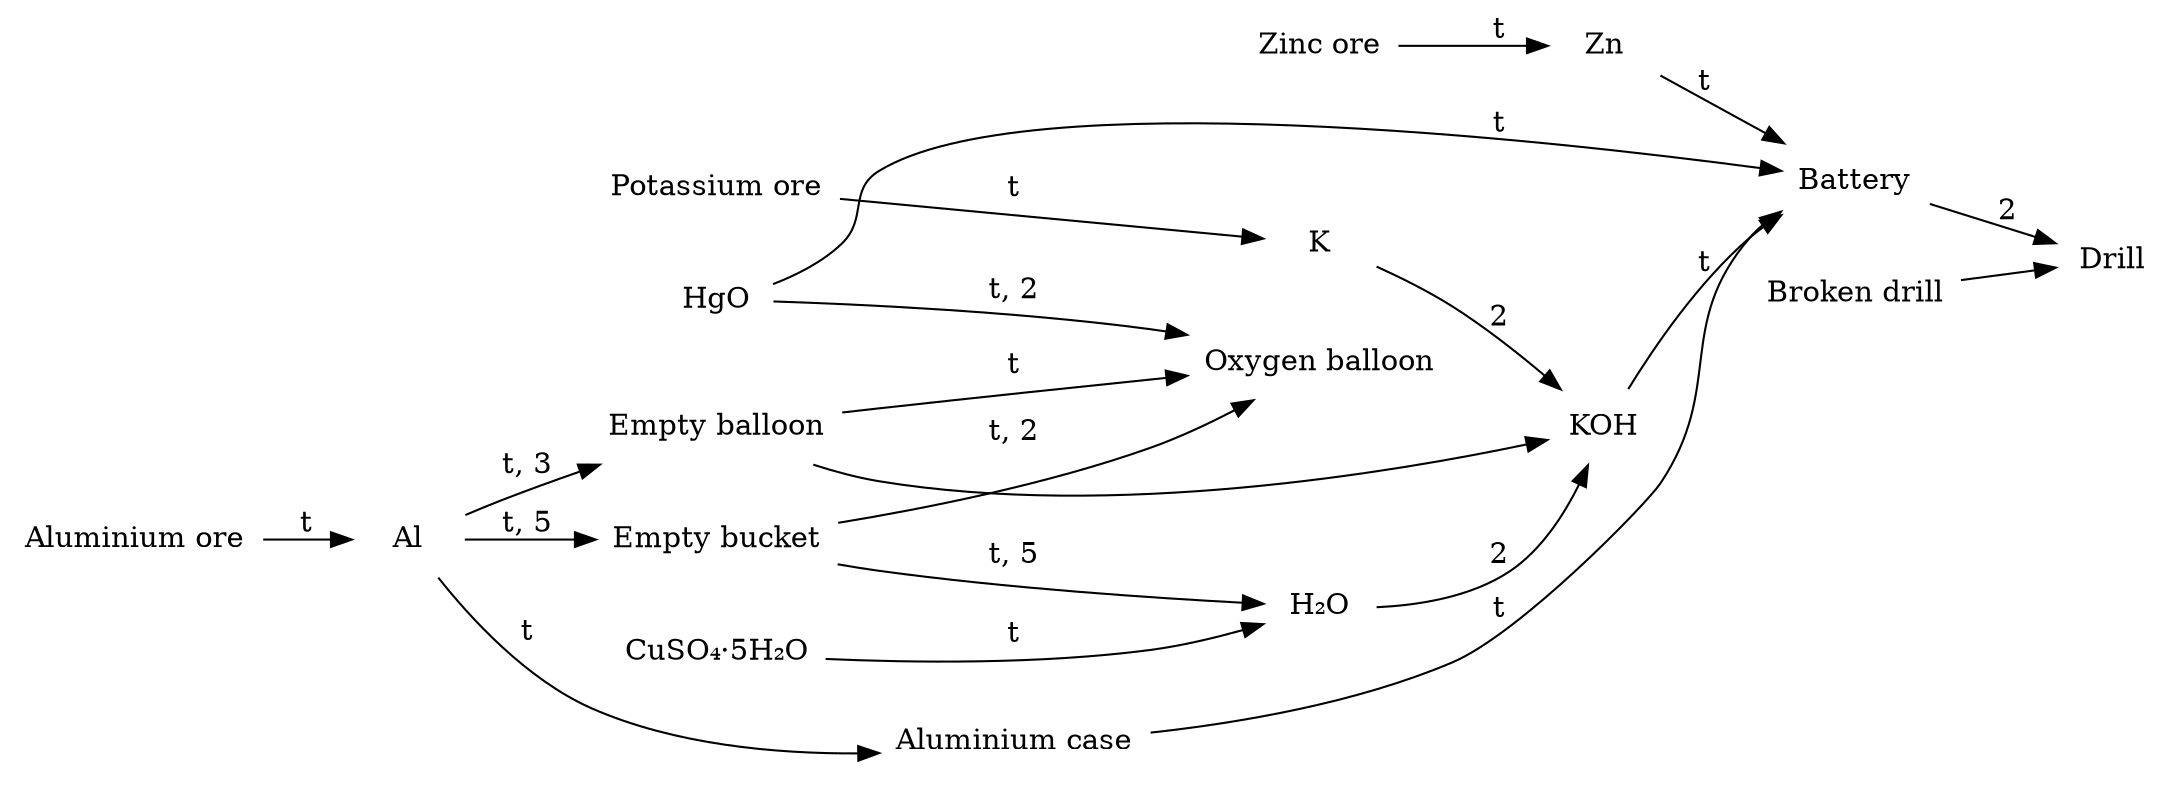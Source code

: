 digraph {
    rankdir="LR"
    node [shape=none]

    "Aluminium ore" -> "Al" [label = "t"]
    "Potassium ore" -> "K" [label = "t"]
    "Zinc ore" -> "Zn" [label = "t"]

    "Al" -> "Empty bucket" [label = "t, 5"]
    "Al" -> "Empty balloon" [label = "t, 3"]

    "HgO" -> "Oxygen balloon" [label = "t, 2"]
    "Empty balloon" -> "Oxygen balloon" [label = "t"]
    "Empty bucket" -> "Oxygen balloon" [label = "t, 2"]

    "Empty bucket" -> "H₂O" [label = "t, 5"]
    "CuSO₄·5H₂O" -> "H₂O" [label = "t"]

    "Al" -> "Aluminium case" [label = "t"]

    "HgO" -> "Battery" [label = "t"]
    "KOH" -> "Battery" [label = "t"]
    "Zn" -> "Battery" [label = "t"]
    "Aluminium case" -> "Battery" [label = "t"]


    "K" -> "KOH" [label = "2"]
    "H₂O" -> "KOH" [label = "2"]
    "Empty balloon" -> "KOH"

    "Broken drill" -> "Drill"
    "Battery" -> "Drill" [label = "2"]
}
